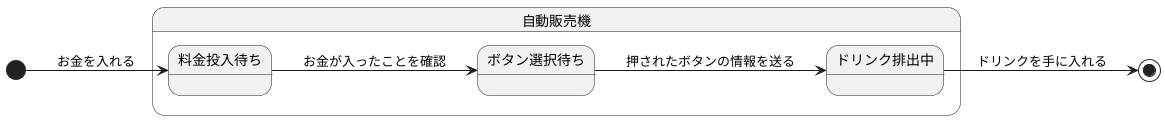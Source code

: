 @startuml 自動販売機ステートマシン図
left to right direction
state 自動販売機 {
    state 料金投入待ち
    state ボタン選択待ち
    state ドリンク排出中
}
   [*] --> 料金投入待ち : お金を入れる
    料金投入待ち --> ボタン選択待ち : お金が入ったことを確認
    ボタン選択待ち --> ドリンク排出中 : 押されたボタンの情報を送る
    ドリンク排出中 --> [*] :ドリンクを手に入れる
@enduml